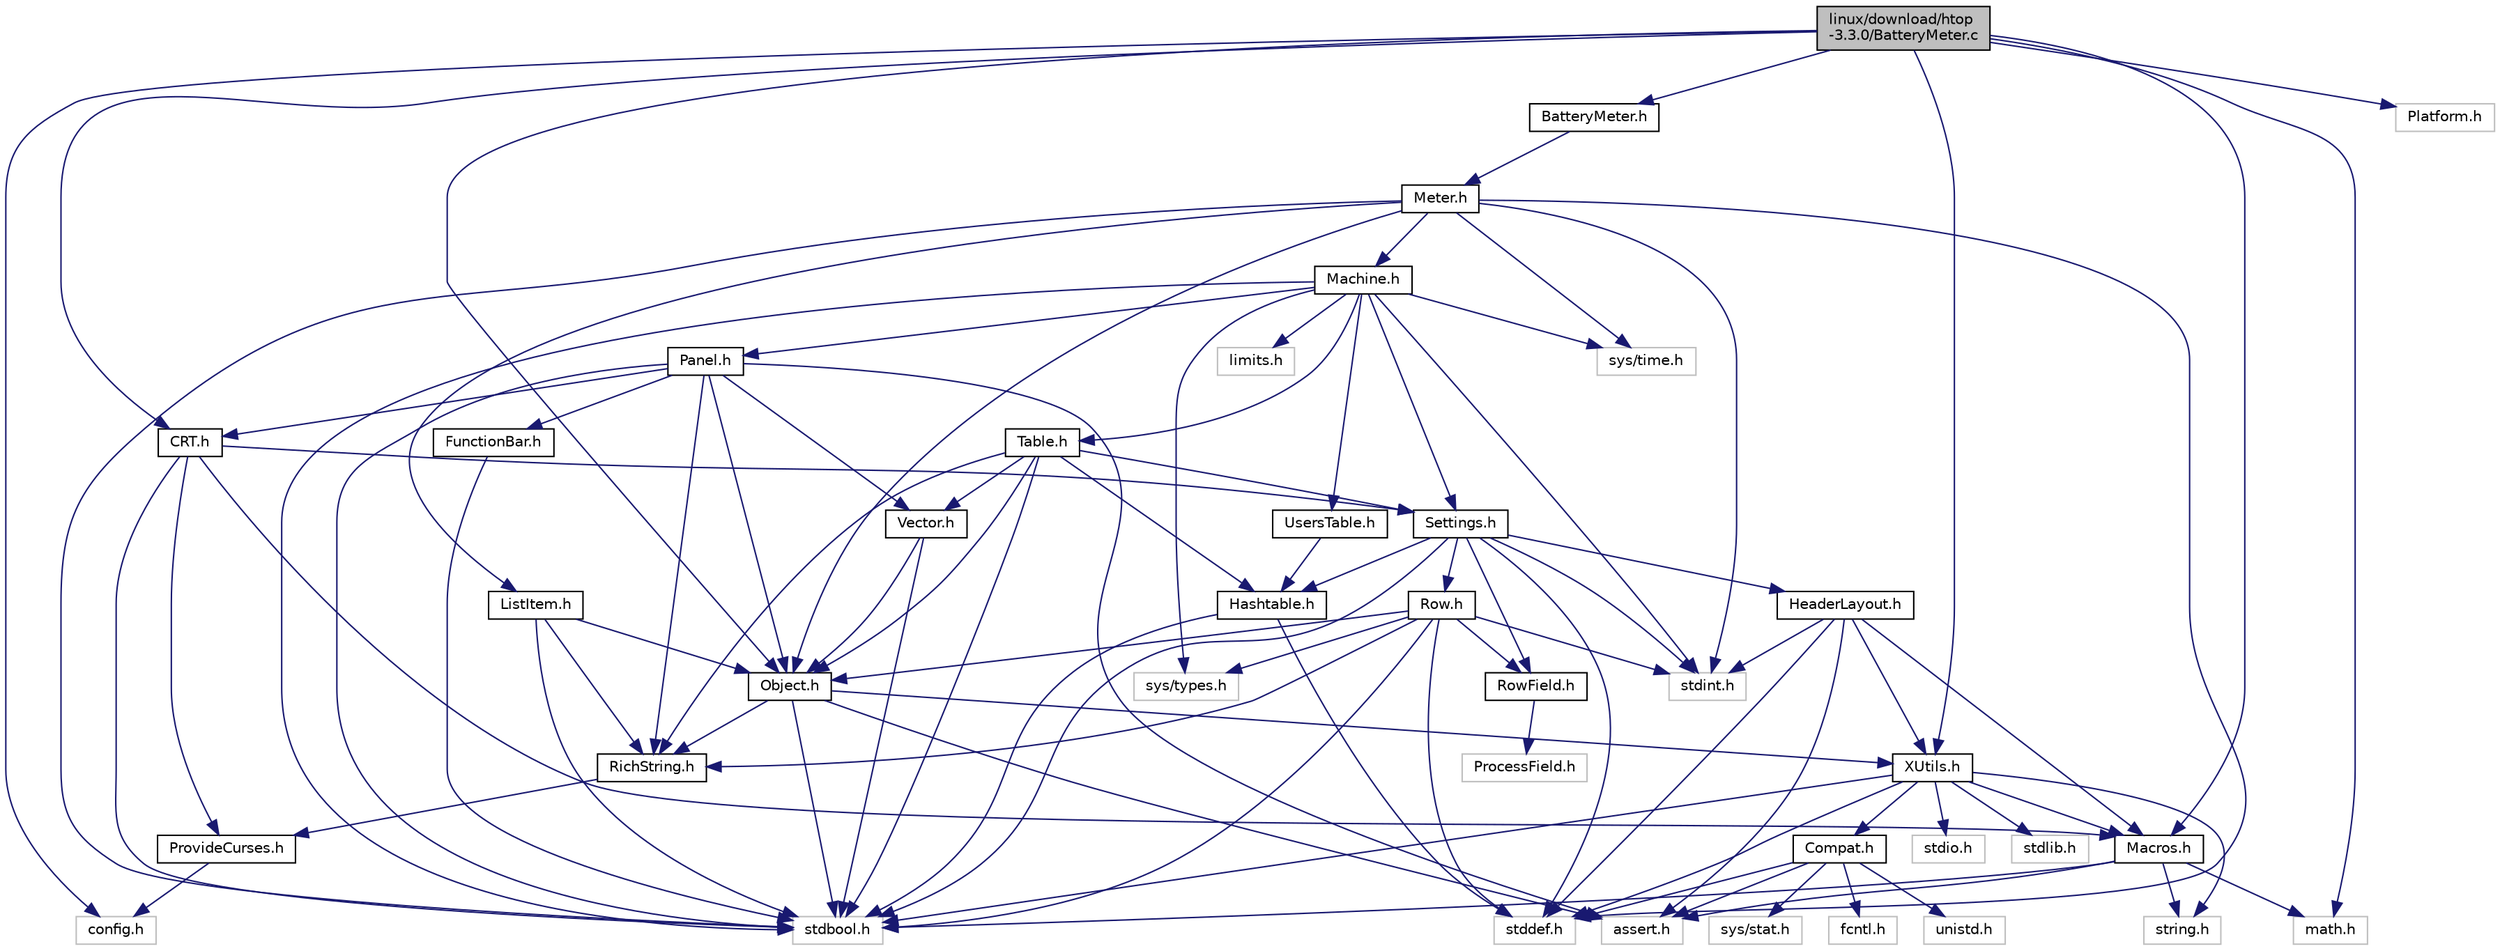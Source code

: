 digraph "linux/download/htop-3.3.0/BatteryMeter.c"
{
  edge [fontname="Helvetica",fontsize="10",labelfontname="Helvetica",labelfontsize="10"];
  node [fontname="Helvetica",fontsize="10",shape=record];
  Node0 [label="linux/download/htop\l-3.3.0/BatteryMeter.c",height=0.2,width=0.4,color="black", fillcolor="grey75", style="filled", fontcolor="black"];
  Node0 -> Node1 [color="midnightblue",fontsize="10",style="solid"];
  Node1 [label="config.h",height=0.2,width=0.4,color="grey75", fillcolor="white", style="filled"];
  Node0 -> Node2 [color="midnightblue",fontsize="10",style="solid"];
  Node2 [label="BatteryMeter.h",height=0.2,width=0.4,color="black", fillcolor="white", style="filled",URL="$BatteryMeter_8h.html"];
  Node2 -> Node3 [color="midnightblue",fontsize="10",style="solid"];
  Node3 [label="Meter.h",height=0.2,width=0.4,color="black", fillcolor="white", style="filled",URL="$Meter_8h.html"];
  Node3 -> Node4 [color="midnightblue",fontsize="10",style="solid"];
  Node4 [label="stdbool.h",height=0.2,width=0.4,color="grey75", fillcolor="white", style="filled"];
  Node3 -> Node5 [color="midnightblue",fontsize="10",style="solid"];
  Node5 [label="stddef.h",height=0.2,width=0.4,color="grey75", fillcolor="white", style="filled"];
  Node3 -> Node6 [color="midnightblue",fontsize="10",style="solid"];
  Node6 [label="stdint.h",height=0.2,width=0.4,color="grey75", fillcolor="white", style="filled"];
  Node3 -> Node7 [color="midnightblue",fontsize="10",style="solid"];
  Node7 [label="sys/time.h",height=0.2,width=0.4,color="grey75", fillcolor="white", style="filled"];
  Node3 -> Node8 [color="midnightblue",fontsize="10",style="solid"];
  Node8 [label="ListItem.h",height=0.2,width=0.4,color="black", fillcolor="white", style="filled",URL="$ListItem_8h.html"];
  Node8 -> Node4 [color="midnightblue",fontsize="10",style="solid"];
  Node8 -> Node9 [color="midnightblue",fontsize="10",style="solid"];
  Node9 [label="Object.h",height=0.2,width=0.4,color="black", fillcolor="white", style="filled",URL="$Object_8h.html"];
  Node9 -> Node10 [color="midnightblue",fontsize="10",style="solid"];
  Node10 [label="assert.h",height=0.2,width=0.4,color="grey75", fillcolor="white", style="filled"];
  Node9 -> Node4 [color="midnightblue",fontsize="10",style="solid"];
  Node9 -> Node11 [color="midnightblue",fontsize="10",style="solid"];
  Node11 [label="RichString.h",height=0.2,width=0.4,color="black", fillcolor="white", style="filled",URL="$RichString_8h.html"];
  Node11 -> Node12 [color="midnightblue",fontsize="10",style="solid"];
  Node12 [label="ProvideCurses.h",height=0.2,width=0.4,color="black", fillcolor="white", style="filled",URL="$ProvideCurses_8h.html"];
  Node12 -> Node1 [color="midnightblue",fontsize="10",style="solid"];
  Node9 -> Node13 [color="midnightblue",fontsize="10",style="solid"];
  Node13 [label="XUtils.h",height=0.2,width=0.4,color="black", fillcolor="white", style="filled",URL="$XUtils_8h.html"];
  Node13 -> Node4 [color="midnightblue",fontsize="10",style="solid"];
  Node13 -> Node5 [color="midnightblue",fontsize="10",style="solid"];
  Node13 -> Node14 [color="midnightblue",fontsize="10",style="solid"];
  Node14 [label="stdio.h",height=0.2,width=0.4,color="grey75", fillcolor="white", style="filled"];
  Node13 -> Node15 [color="midnightblue",fontsize="10",style="solid"];
  Node15 [label="stdlib.h",height=0.2,width=0.4,color="grey75", fillcolor="white", style="filled"];
  Node13 -> Node16 [color="midnightblue",fontsize="10",style="solid"];
  Node16 [label="string.h",height=0.2,width=0.4,color="grey75", fillcolor="white", style="filled"];
  Node13 -> Node17 [color="midnightblue",fontsize="10",style="solid"];
  Node17 [label="Compat.h",height=0.2,width=0.4,color="black", fillcolor="white", style="filled",URL="$Compat_8h.html"];
  Node17 -> Node10 [color="midnightblue",fontsize="10",style="solid"];
  Node17 -> Node18 [color="midnightblue",fontsize="10",style="solid"];
  Node18 [label="fcntl.h",height=0.2,width=0.4,color="grey75", fillcolor="white", style="filled"];
  Node17 -> Node5 [color="midnightblue",fontsize="10",style="solid"];
  Node17 -> Node19 [color="midnightblue",fontsize="10",style="solid"];
  Node19 [label="unistd.h",height=0.2,width=0.4,color="grey75", fillcolor="white", style="filled"];
  Node17 -> Node20 [color="midnightblue",fontsize="10",style="solid"];
  Node20 [label="sys/stat.h",height=0.2,width=0.4,color="grey75", fillcolor="white", style="filled"];
  Node13 -> Node21 [color="midnightblue",fontsize="10",style="solid"];
  Node21 [label="Macros.h",height=0.2,width=0.4,color="black", fillcolor="white", style="filled",URL="$Macros_8h.html"];
  Node21 -> Node10 [color="midnightblue",fontsize="10",style="solid"];
  Node21 -> Node22 [color="midnightblue",fontsize="10",style="solid"];
  Node22 [label="math.h",height=0.2,width=0.4,color="grey75", fillcolor="white", style="filled"];
  Node21 -> Node4 [color="midnightblue",fontsize="10",style="solid"];
  Node21 -> Node16 [color="midnightblue",fontsize="10",style="solid"];
  Node8 -> Node11 [color="midnightblue",fontsize="10",style="solid"];
  Node3 -> Node23 [color="midnightblue",fontsize="10",style="solid"];
  Node23 [label="Machine.h",height=0.2,width=0.4,color="black", fillcolor="white", style="filled",URL="$Machine_8h.html"];
  Node23 -> Node24 [color="midnightblue",fontsize="10",style="solid"];
  Node24 [label="limits.h",height=0.2,width=0.4,color="grey75", fillcolor="white", style="filled"];
  Node23 -> Node4 [color="midnightblue",fontsize="10",style="solid"];
  Node23 -> Node6 [color="midnightblue",fontsize="10",style="solid"];
  Node23 -> Node7 [color="midnightblue",fontsize="10",style="solid"];
  Node23 -> Node25 [color="midnightblue",fontsize="10",style="solid"];
  Node25 [label="sys/types.h",height=0.2,width=0.4,color="grey75", fillcolor="white", style="filled"];
  Node23 -> Node26 [color="midnightblue",fontsize="10",style="solid"];
  Node26 [label="Panel.h",height=0.2,width=0.4,color="black", fillcolor="white", style="filled",URL="$Panel_8h.html"];
  Node26 -> Node10 [color="midnightblue",fontsize="10",style="solid"];
  Node26 -> Node4 [color="midnightblue",fontsize="10",style="solid"];
  Node26 -> Node27 [color="midnightblue",fontsize="10",style="solid"];
  Node27 [label="CRT.h",height=0.2,width=0.4,color="black", fillcolor="white", style="filled",URL="$CRT_8h.html"];
  Node27 -> Node4 [color="midnightblue",fontsize="10",style="solid"];
  Node27 -> Node21 [color="midnightblue",fontsize="10",style="solid"];
  Node27 -> Node12 [color="midnightblue",fontsize="10",style="solid"];
  Node27 -> Node28 [color="midnightblue",fontsize="10",style="solid"];
  Node28 [label="Settings.h",height=0.2,width=0.4,color="black", fillcolor="white", style="filled",URL="$Settings_8h.html"];
  Node28 -> Node4 [color="midnightblue",fontsize="10",style="solid"];
  Node28 -> Node5 [color="midnightblue",fontsize="10",style="solid"];
  Node28 -> Node6 [color="midnightblue",fontsize="10",style="solid"];
  Node28 -> Node29 [color="midnightblue",fontsize="10",style="solid"];
  Node29 [label="Hashtable.h",height=0.2,width=0.4,color="black", fillcolor="white", style="filled",URL="$Hashtable_8h.html"];
  Node29 -> Node4 [color="midnightblue",fontsize="10",style="solid"];
  Node29 -> Node5 [color="midnightblue",fontsize="10",style="solid"];
  Node28 -> Node30 [color="midnightblue",fontsize="10",style="solid"];
  Node30 [label="HeaderLayout.h",height=0.2,width=0.4,color="black", fillcolor="white", style="filled",URL="$HeaderLayout_8h.html"];
  Node30 -> Node10 [color="midnightblue",fontsize="10",style="solid"];
  Node30 -> Node5 [color="midnightblue",fontsize="10",style="solid"];
  Node30 -> Node6 [color="midnightblue",fontsize="10",style="solid"];
  Node30 -> Node21 [color="midnightblue",fontsize="10",style="solid"];
  Node30 -> Node13 [color="midnightblue",fontsize="10",style="solid"];
  Node28 -> Node31 [color="midnightblue",fontsize="10",style="solid"];
  Node31 [label="Row.h",height=0.2,width=0.4,color="black", fillcolor="white", style="filled",URL="$Row_8h.html"];
  Node31 -> Node4 [color="midnightblue",fontsize="10",style="solid"];
  Node31 -> Node5 [color="midnightblue",fontsize="10",style="solid"];
  Node31 -> Node6 [color="midnightblue",fontsize="10",style="solid"];
  Node31 -> Node25 [color="midnightblue",fontsize="10",style="solid"];
  Node31 -> Node9 [color="midnightblue",fontsize="10",style="solid"];
  Node31 -> Node11 [color="midnightblue",fontsize="10",style="solid"];
  Node31 -> Node32 [color="midnightblue",fontsize="10",style="solid"];
  Node32 [label="RowField.h",height=0.2,width=0.4,color="black", fillcolor="white", style="filled",URL="$RowField_8h.html"];
  Node32 -> Node33 [color="midnightblue",fontsize="10",style="solid"];
  Node33 [label="ProcessField.h",height=0.2,width=0.4,color="grey75", fillcolor="white", style="filled"];
  Node28 -> Node32 [color="midnightblue",fontsize="10",style="solid"];
  Node26 -> Node34 [color="midnightblue",fontsize="10",style="solid"];
  Node34 [label="FunctionBar.h",height=0.2,width=0.4,color="black", fillcolor="white", style="filled",URL="$FunctionBar_8h.html"];
  Node34 -> Node4 [color="midnightblue",fontsize="10",style="solid"];
  Node26 -> Node9 [color="midnightblue",fontsize="10",style="solid"];
  Node26 -> Node11 [color="midnightblue",fontsize="10",style="solid"];
  Node26 -> Node35 [color="midnightblue",fontsize="10",style="solid"];
  Node35 [label="Vector.h",height=0.2,width=0.4,color="black", fillcolor="white", style="filled",URL="$Vector_8h.html"];
  Node35 -> Node9 [color="midnightblue",fontsize="10",style="solid"];
  Node35 -> Node4 [color="midnightblue",fontsize="10",style="solid"];
  Node23 -> Node28 [color="midnightblue",fontsize="10",style="solid"];
  Node23 -> Node36 [color="midnightblue",fontsize="10",style="solid"];
  Node36 [label="Table.h",height=0.2,width=0.4,color="black", fillcolor="white", style="filled",URL="$Table_8h.html"];
  Node36 -> Node4 [color="midnightblue",fontsize="10",style="solid"];
  Node36 -> Node29 [color="midnightblue",fontsize="10",style="solid"];
  Node36 -> Node9 [color="midnightblue",fontsize="10",style="solid"];
  Node36 -> Node11 [color="midnightblue",fontsize="10",style="solid"];
  Node36 -> Node28 [color="midnightblue",fontsize="10",style="solid"];
  Node36 -> Node35 [color="midnightblue",fontsize="10",style="solid"];
  Node23 -> Node37 [color="midnightblue",fontsize="10",style="solid"];
  Node37 [label="UsersTable.h",height=0.2,width=0.4,color="black", fillcolor="white", style="filled",URL="$UsersTable_8h.html"];
  Node37 -> Node29 [color="midnightblue",fontsize="10",style="solid"];
  Node3 -> Node9 [color="midnightblue",fontsize="10",style="solid"];
  Node0 -> Node22 [color="midnightblue",fontsize="10",style="solid"];
  Node0 -> Node27 [color="midnightblue",fontsize="10",style="solid"];
  Node0 -> Node21 [color="midnightblue",fontsize="10",style="solid"];
  Node0 -> Node9 [color="midnightblue",fontsize="10",style="solid"];
  Node0 -> Node38 [color="midnightblue",fontsize="10",style="solid"];
  Node38 [label="Platform.h",height=0.2,width=0.4,color="grey75", fillcolor="white", style="filled"];
  Node0 -> Node13 [color="midnightblue",fontsize="10",style="solid"];
}
